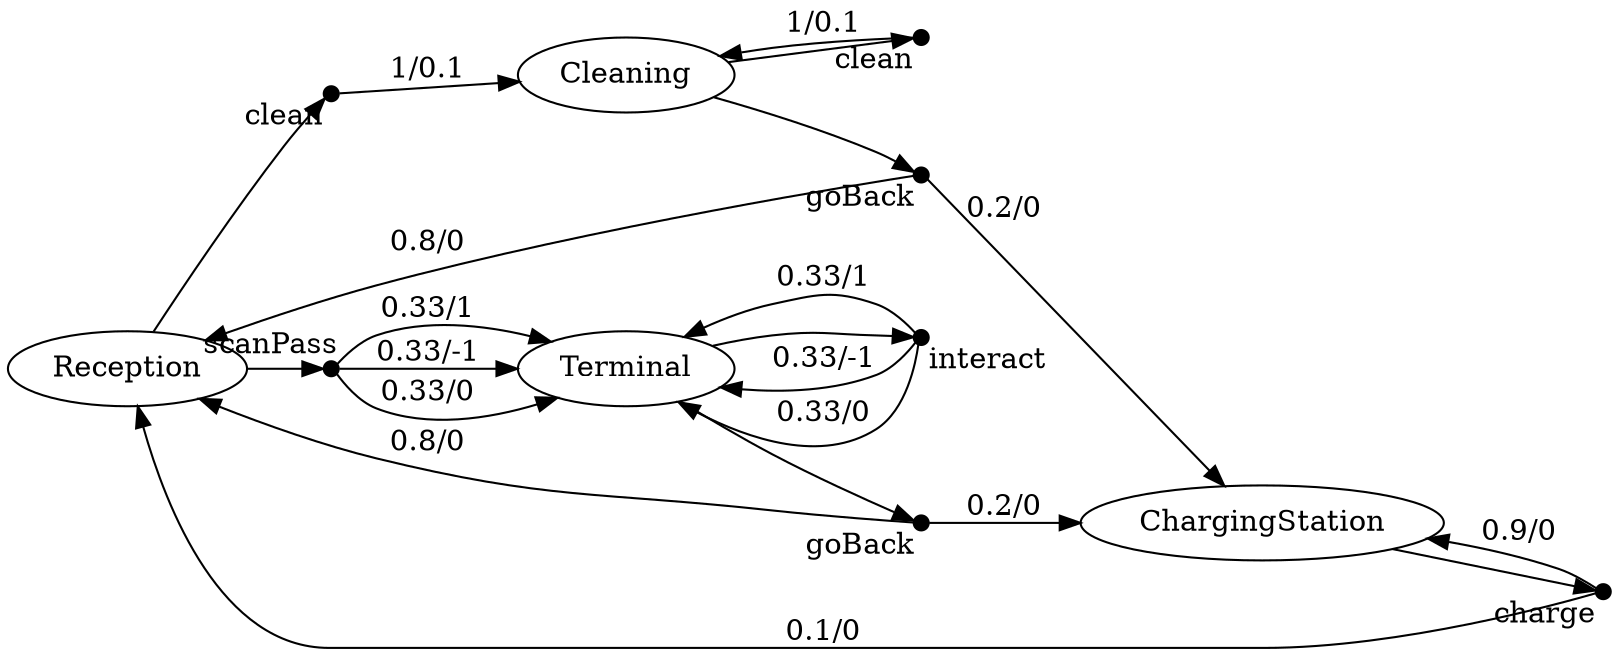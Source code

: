 digraph G {
	rankdir=LR;
	node [shape = ellipse]; 
    Reception;
    Cleaning;
    Terminal;
    ChargingStation;
    node [shape = point, style = filled, color = black, label = "", height = 0.1 ];
    clean1[ xlabel = "clean" ];
    clean2[ xlabel = "clean" ];
    goBack1[ xlabel = "goBack" ];
    goBack2[ xlabel = "goBack" ];
    scanPass[ xlabel = "scanPass" ];
    interact[ xlabel = "interact" ];
    charge[ xlabel = "charge" ];
    
    Reception -> clean1;
    clean1 -> Cleaning [label="1/0.1"]
    
    Cleaning -> clean2;
    clean2 -> Cleaning [label="1/0.1"]

    Cleaning -> goBack1;
    goBack1 -> Reception [label="0.8/0"]
    goBack1 -> ChargingStation [label="0.2/0"]

    Reception -> scanPass;
    scanPass -> Terminal [label="0.33/-1"]
    scanPass -> Terminal [label="0.33/0"]
    scanPass -> Terminal [label="0.33/1"]

    Terminal -> interact;
    interact -> Terminal [label="0.33/-1"]
    interact -> Terminal [label="0.33/0"]
    interact -> Terminal [label="0.33/1"]

    Terminal -> goBack2;
    goBack2 -> Reception [label="0.8/0"]
    goBack2 -> ChargingStation [label="0.2/0"]
    
    ChargingStation -> charge;
    charge -> Reception [label="0.1/0"]
    charge -> ChargingStation [label="0.9/0"]

}